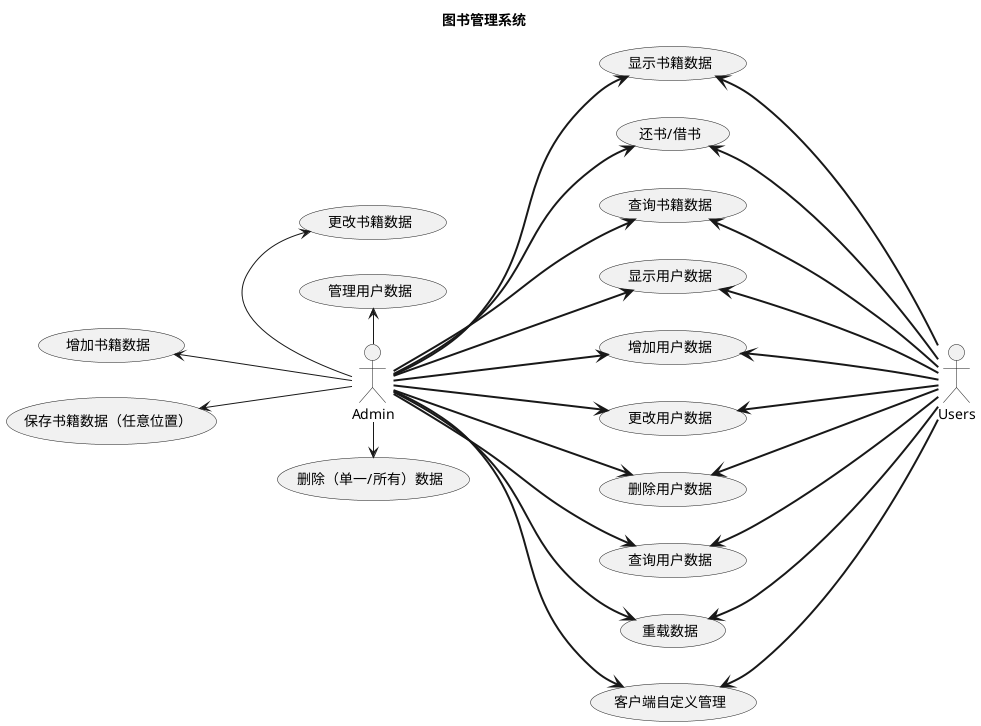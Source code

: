 @startuml

left to right direction
title **图书管理系统**

(显示书籍数据) as (Output)
(增加书籍数据) as (Add)
(更改书籍数据) as (Change)
(还书/借书) as (BorrowOrReturn)
(删除（单一/所有）数据) as (Delete)
(查询书籍数据) as (Search)
(保存书籍数据（任意位置）) as (SaveBooks)

(显示用户数据) as (OutputUsers)
(增加用户数据) as (AddUser)
(更改用户数据) as (ChangeUser)
(删除用户数据) as (DeleteUser)
(查询用户数据) as (SearchUsers)
(重载数据) as (Reload)
(客户端自定义管理) as (Opacity)

Admin ===> (Output)
Admin ===> (BorrowOrReturn)
Admin ===> (Search)
Admin ===> (OutputUsers)
Admin ===> (AddUser)
Admin ===> (ChangeUser)
Admin ===> (DeleteUser)
Admin ===> (SearchUsers)
Admin ===> (Reload)
Admin ===> (Opacity)

Admin -left-> (管理用户数据)
Admin -> (Delete)
Admin -up-> (SaveBooks)
Admin -up-> (Add)
Admin -left-> (Change)

(Output) <==== Users
(BorrowOrReturn) <==== Users
(Search) <==== Users
(OutputUsers) <==== Users
(AddUser) <==== Users
(ChangeUser) <==== Users
(DeleteUser) <==== Users
(SearchUsers) <==== Users
(Reload) <==== Users
(Opacity) <==== Users

@enduml